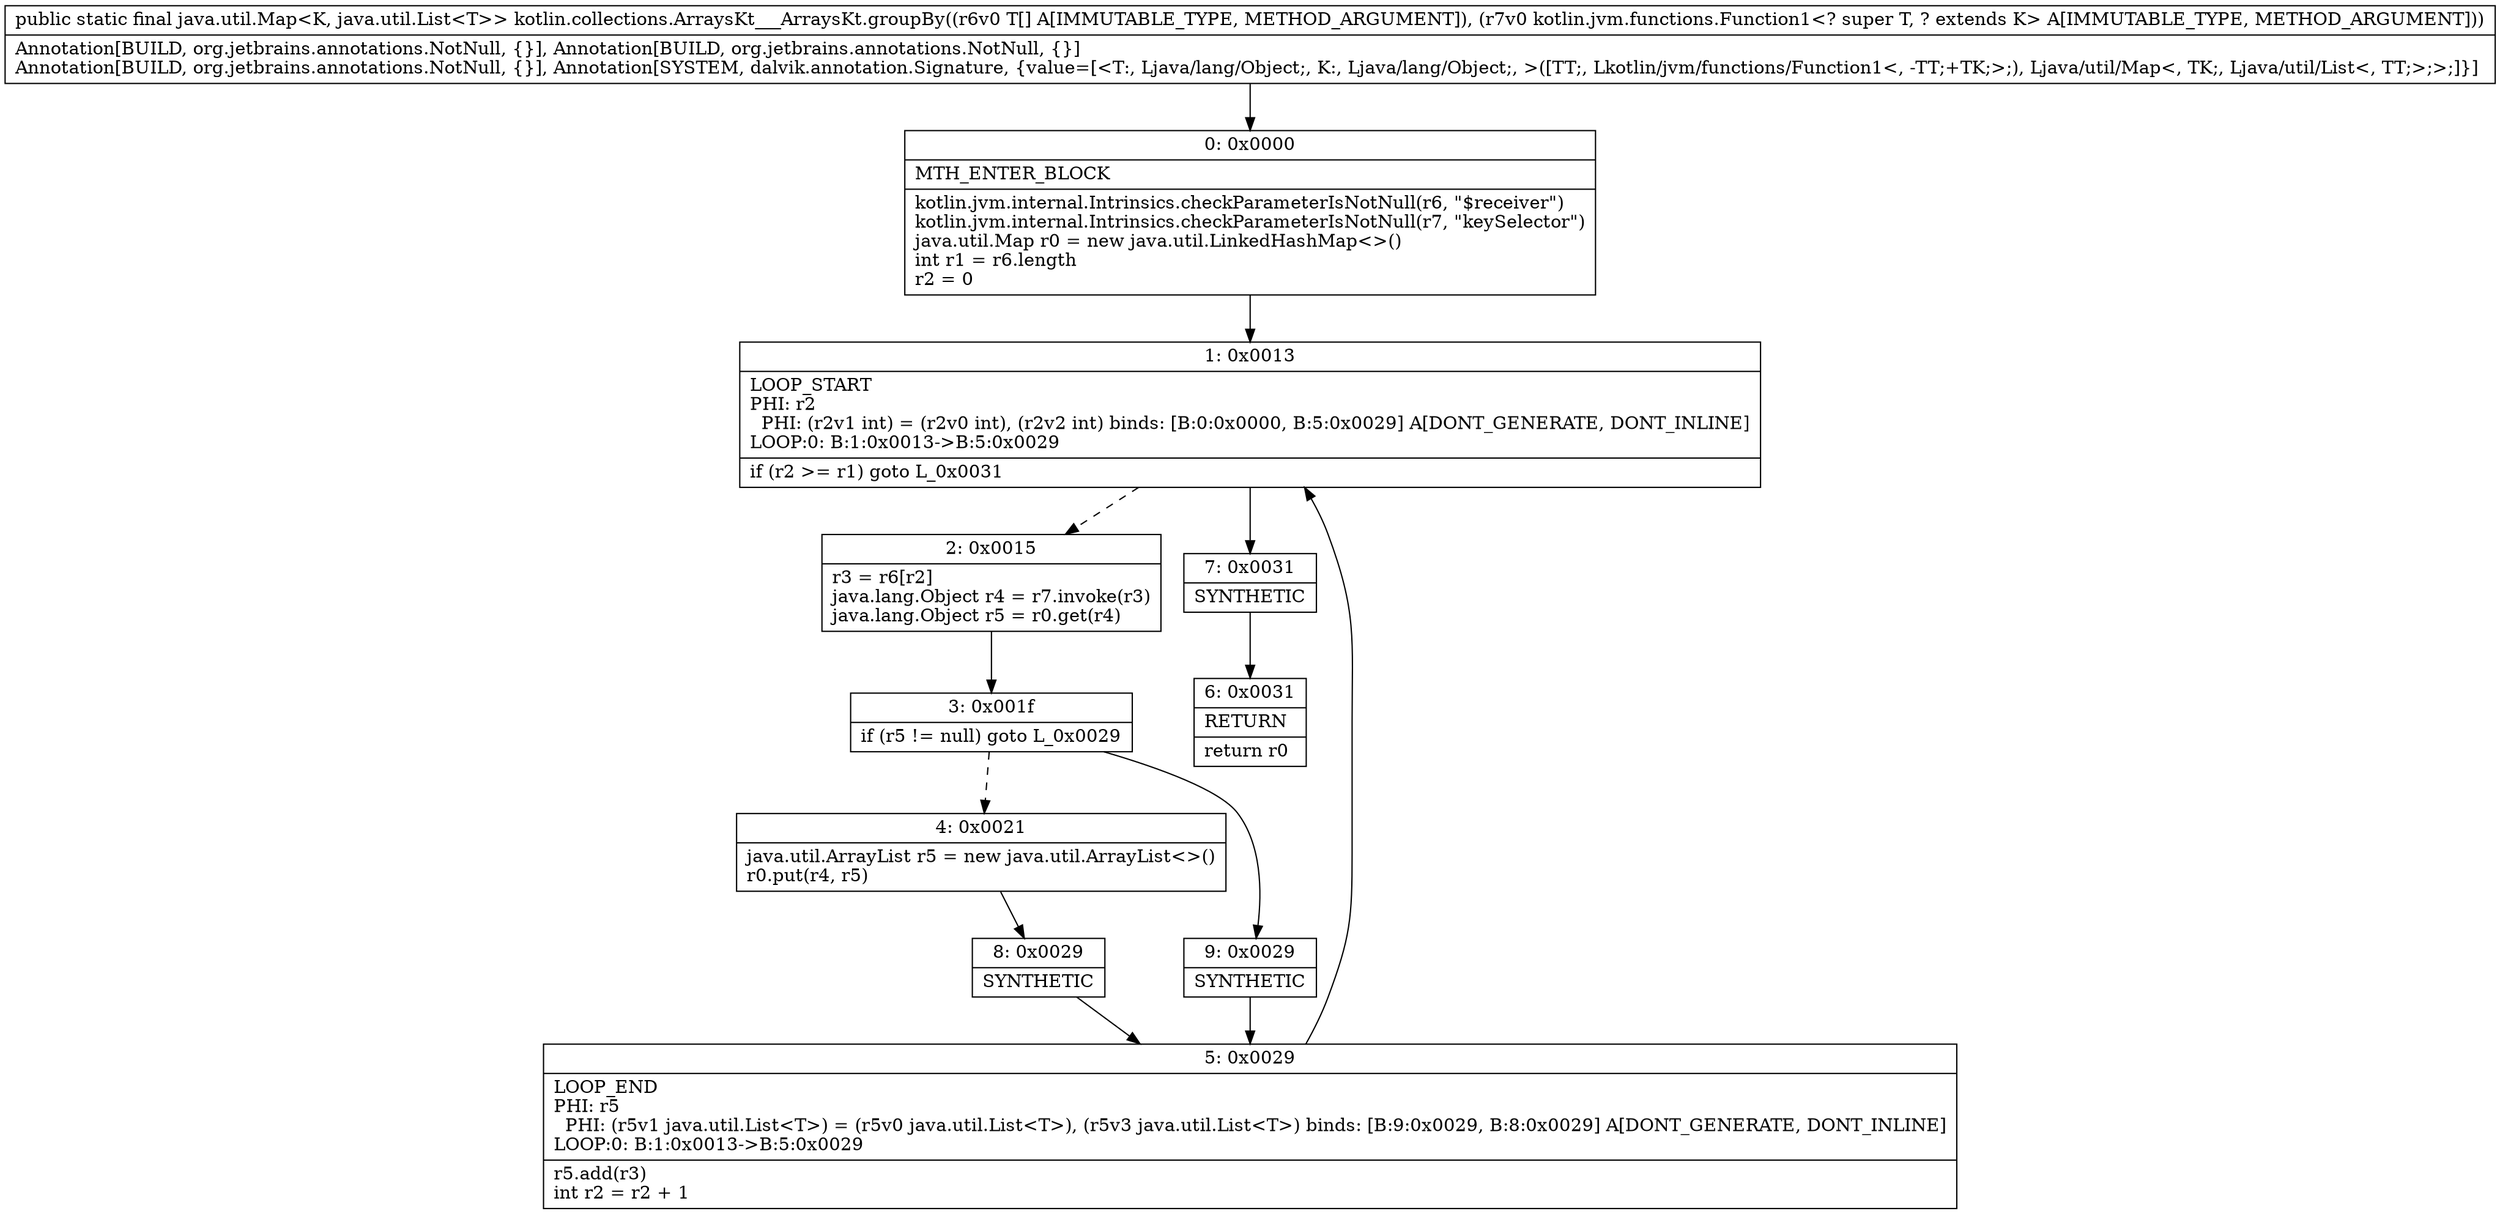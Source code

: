 digraph "CFG forkotlin.collections.ArraysKt___ArraysKt.groupBy([Ljava\/lang\/Object;Lkotlin\/jvm\/functions\/Function1;)Ljava\/util\/Map;" {
Node_0 [shape=record,label="{0\:\ 0x0000|MTH_ENTER_BLOCK\l|kotlin.jvm.internal.Intrinsics.checkParameterIsNotNull(r6, \"$receiver\")\lkotlin.jvm.internal.Intrinsics.checkParameterIsNotNull(r7, \"keySelector\")\ljava.util.Map r0 = new java.util.LinkedHashMap\<\>()\lint r1 = r6.length\lr2 = 0\l}"];
Node_1 [shape=record,label="{1\:\ 0x0013|LOOP_START\lPHI: r2 \l  PHI: (r2v1 int) = (r2v0 int), (r2v2 int) binds: [B:0:0x0000, B:5:0x0029] A[DONT_GENERATE, DONT_INLINE]\lLOOP:0: B:1:0x0013\-\>B:5:0x0029\l|if (r2 \>= r1) goto L_0x0031\l}"];
Node_2 [shape=record,label="{2\:\ 0x0015|r3 = r6[r2]\ljava.lang.Object r4 = r7.invoke(r3)\ljava.lang.Object r5 = r0.get(r4)\l}"];
Node_3 [shape=record,label="{3\:\ 0x001f|if (r5 != null) goto L_0x0029\l}"];
Node_4 [shape=record,label="{4\:\ 0x0021|java.util.ArrayList r5 = new java.util.ArrayList\<\>()\lr0.put(r4, r5)\l}"];
Node_5 [shape=record,label="{5\:\ 0x0029|LOOP_END\lPHI: r5 \l  PHI: (r5v1 java.util.List\<T\>) = (r5v0 java.util.List\<T\>), (r5v3 java.util.List\<T\>) binds: [B:9:0x0029, B:8:0x0029] A[DONT_GENERATE, DONT_INLINE]\lLOOP:0: B:1:0x0013\-\>B:5:0x0029\l|r5.add(r3)\lint r2 = r2 + 1\l}"];
Node_6 [shape=record,label="{6\:\ 0x0031|RETURN\l|return r0\l}"];
Node_7 [shape=record,label="{7\:\ 0x0031|SYNTHETIC\l}"];
Node_8 [shape=record,label="{8\:\ 0x0029|SYNTHETIC\l}"];
Node_9 [shape=record,label="{9\:\ 0x0029|SYNTHETIC\l}"];
MethodNode[shape=record,label="{public static final java.util.Map\<K, java.util.List\<T\>\> kotlin.collections.ArraysKt___ArraysKt.groupBy((r6v0 T[] A[IMMUTABLE_TYPE, METHOD_ARGUMENT]), (r7v0 kotlin.jvm.functions.Function1\<? super T, ? extends K\> A[IMMUTABLE_TYPE, METHOD_ARGUMENT]))  | Annotation[BUILD, org.jetbrains.annotations.NotNull, \{\}], Annotation[BUILD, org.jetbrains.annotations.NotNull, \{\}]\lAnnotation[BUILD, org.jetbrains.annotations.NotNull, \{\}], Annotation[SYSTEM, dalvik.annotation.Signature, \{value=[\<T:, Ljava\/lang\/Object;, K:, Ljava\/lang\/Object;, \>([TT;, Lkotlin\/jvm\/functions\/Function1\<, \-TT;+TK;\>;), Ljava\/util\/Map\<, TK;, Ljava\/util\/List\<, TT;\>;\>;]\}]\l}"];
MethodNode -> Node_0;
Node_0 -> Node_1;
Node_1 -> Node_2[style=dashed];
Node_1 -> Node_7;
Node_2 -> Node_3;
Node_3 -> Node_4[style=dashed];
Node_3 -> Node_9;
Node_4 -> Node_8;
Node_5 -> Node_1;
Node_7 -> Node_6;
Node_8 -> Node_5;
Node_9 -> Node_5;
}

